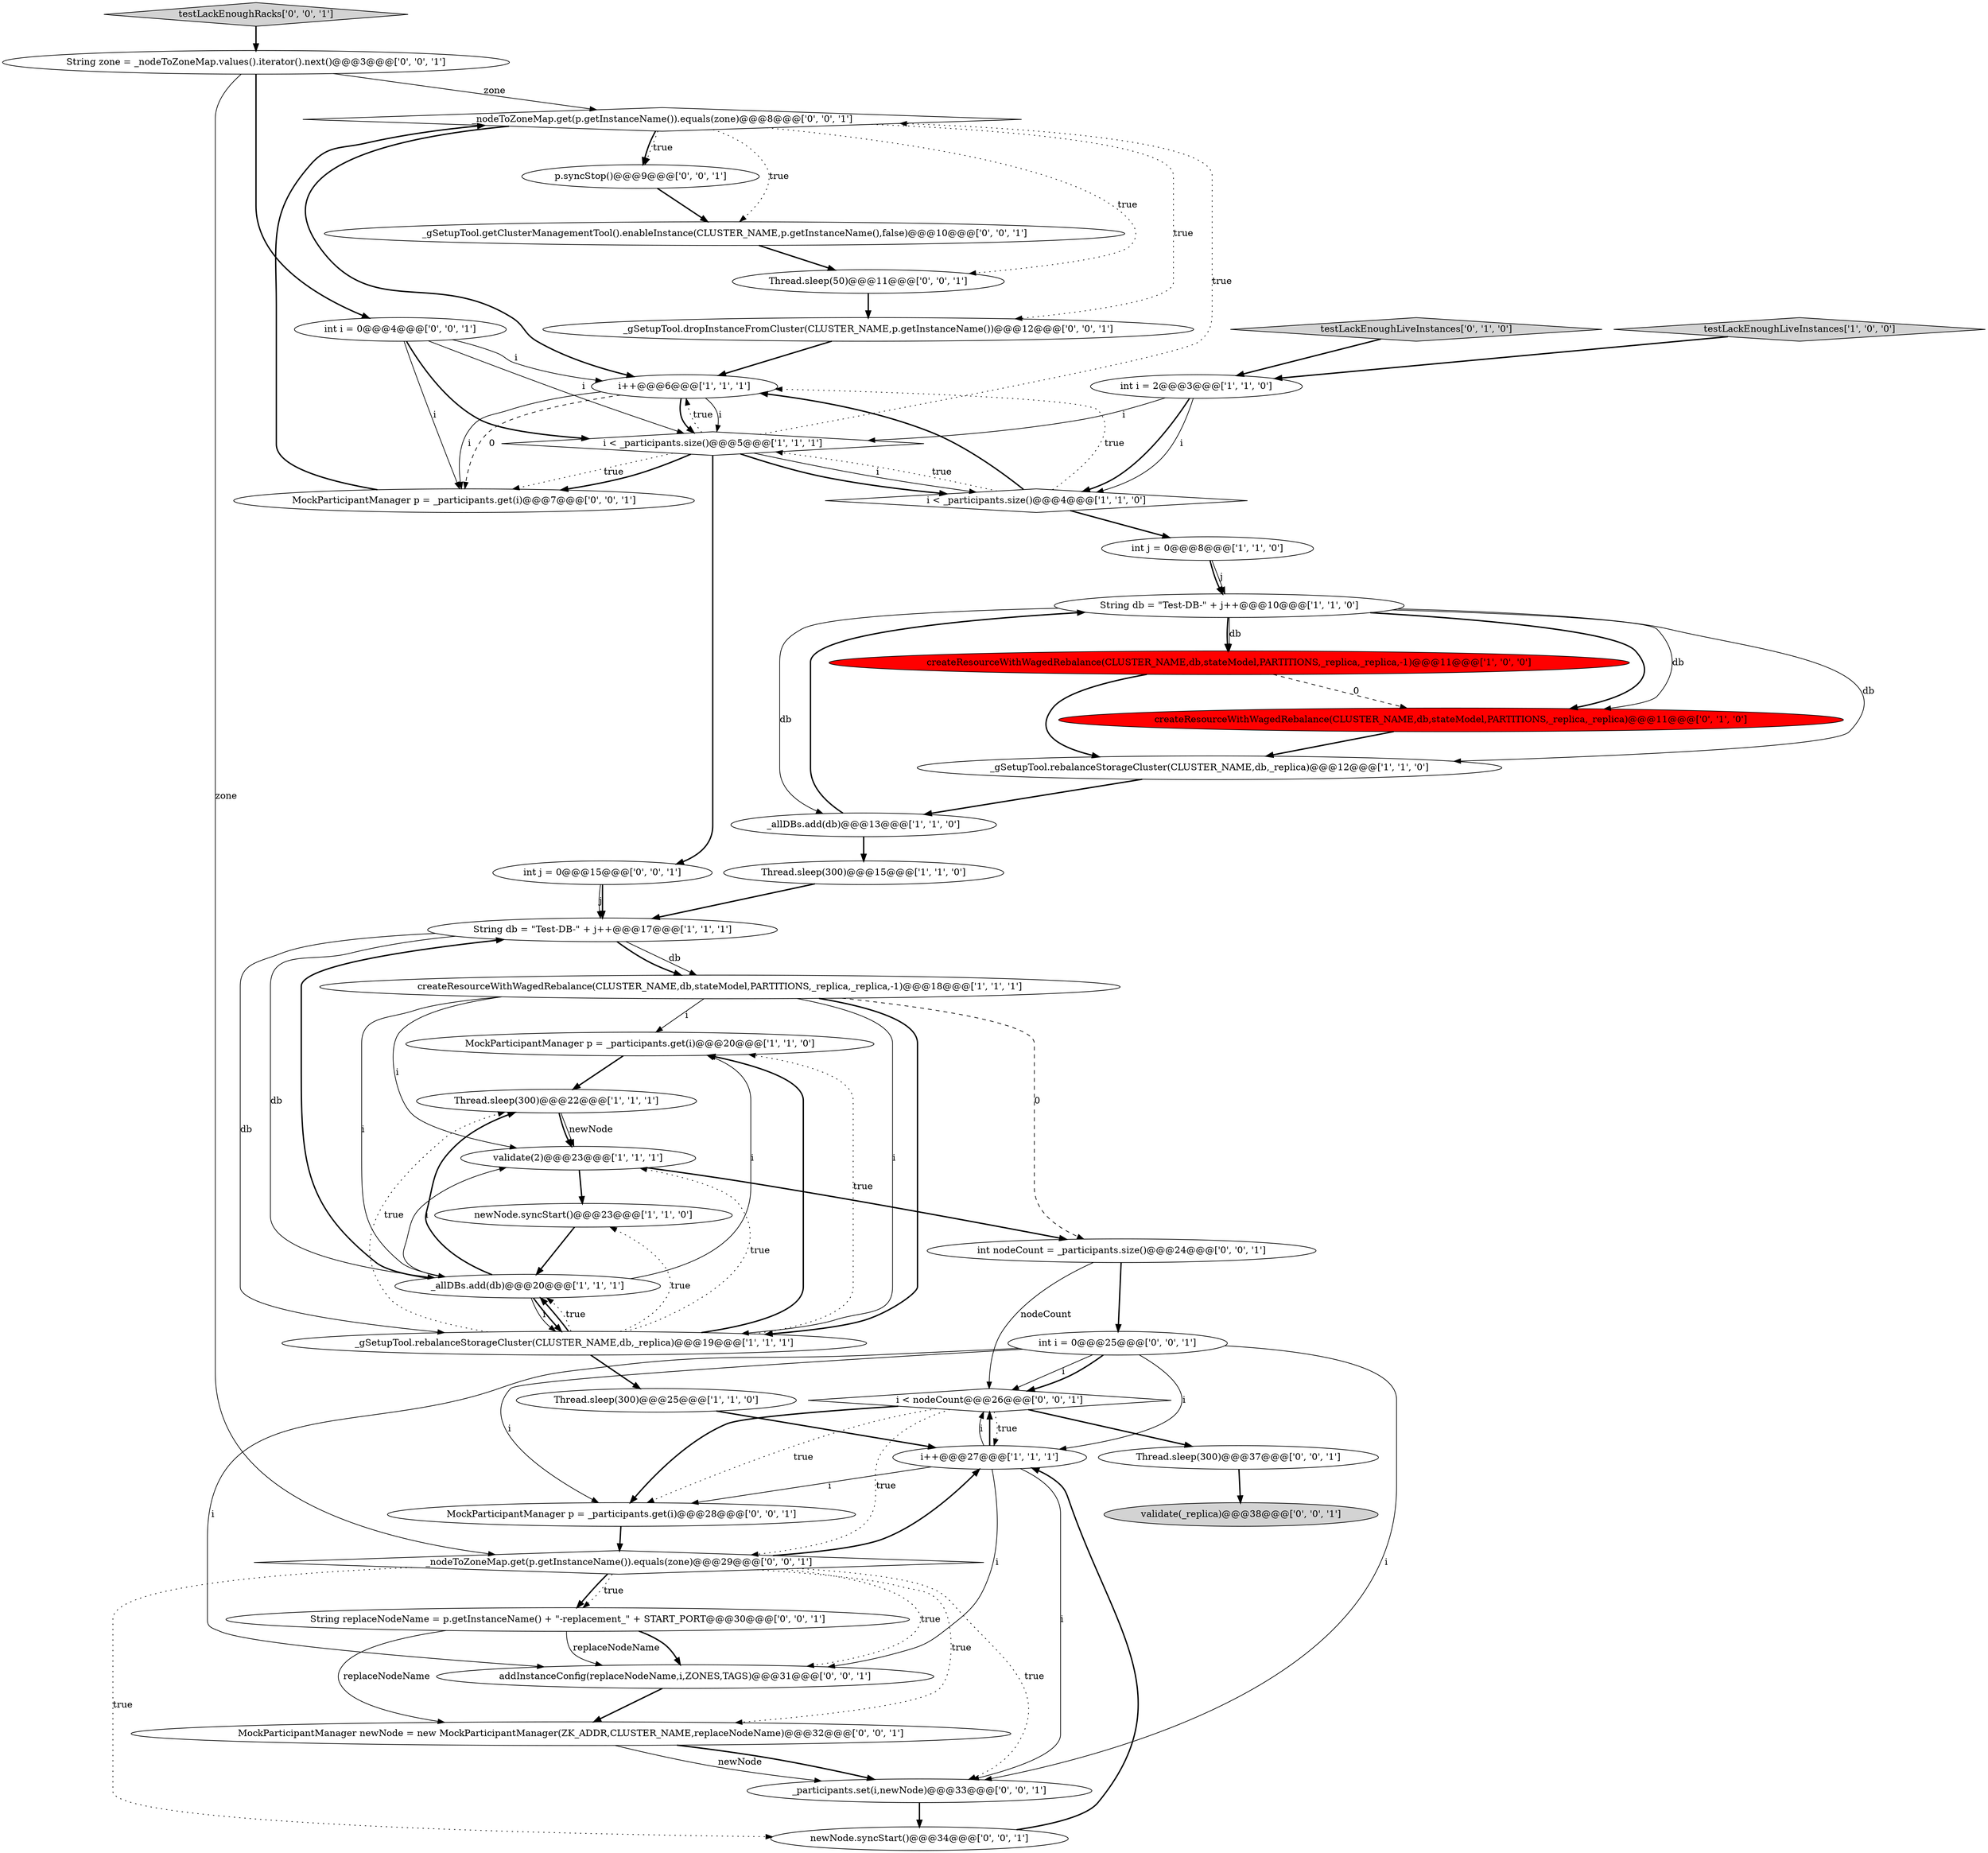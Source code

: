 digraph {
38 [style = filled, label = "int nodeCount = _participants.size()@@@24@@@['0', '0', '1']", fillcolor = white, shape = ellipse image = "AAA0AAABBB3BBB"];
40 [style = filled, label = "Thread.sleep(50)@@@11@@@['0', '0', '1']", fillcolor = white, shape = ellipse image = "AAA0AAABBB3BBB"];
13 [style = filled, label = "i++@@@27@@@['1', '1', '1']", fillcolor = white, shape = ellipse image = "AAA0AAABBB1BBB"];
1 [style = filled, label = "testLackEnoughLiveInstances['1', '0', '0']", fillcolor = lightgray, shape = diamond image = "AAA0AAABBB1BBB"];
12 [style = filled, label = "i < _participants.size()@@@4@@@['1', '1', '0']", fillcolor = white, shape = diamond image = "AAA0AAABBB1BBB"];
16 [style = filled, label = "MockParticipantManager p = _participants.get(i)@@@20@@@['1', '1', '0']", fillcolor = white, shape = ellipse image = "AAA0AAABBB1BBB"];
2 [style = filled, label = "createResourceWithWagedRebalance(CLUSTER_NAME,db,stateModel,PARTITIONS,_replica,_replica,-1)@@@18@@@['1', '1', '1']", fillcolor = white, shape = ellipse image = "AAA0AAABBB1BBB"];
22 [style = filled, label = "testLackEnoughLiveInstances['0', '1', '0']", fillcolor = lightgray, shape = diamond image = "AAA0AAABBB2BBB"];
14 [style = filled, label = "String db = \"Test-DB-\" + j++@@@10@@@['1', '1', '0']", fillcolor = white, shape = ellipse image = "AAA0AAABBB1BBB"];
36 [style = filled, label = "int j = 0@@@15@@@['0', '0', '1']", fillcolor = white, shape = ellipse image = "AAA0AAABBB3BBB"];
37 [style = filled, label = "newNode.syncStart()@@@34@@@['0', '0', '1']", fillcolor = white, shape = ellipse image = "AAA0AAABBB3BBB"];
23 [style = filled, label = "_nodeToZoneMap.get(p.getInstanceName()).equals(zone)@@@8@@@['0', '0', '1']", fillcolor = white, shape = diamond image = "AAA0AAABBB3BBB"];
15 [style = filled, label = "int i = 2@@@3@@@['1', '1', '0']", fillcolor = white, shape = ellipse image = "AAA0AAABBB1BBB"];
41 [style = filled, label = "String zone = _nodeToZoneMap.values().iterator().next()@@@3@@@['0', '0', '1']", fillcolor = white, shape = ellipse image = "AAA0AAABBB3BBB"];
7 [style = filled, label = "i++@@@6@@@['1', '1', '1']", fillcolor = white, shape = ellipse image = "AAA0AAABBB1BBB"];
33 [style = filled, label = "_gSetupTool.dropInstanceFromCluster(CLUSTER_NAME,p.getInstanceName())@@@12@@@['0', '0', '1']", fillcolor = white, shape = ellipse image = "AAA0AAABBB3BBB"];
26 [style = filled, label = "MockParticipantManager p = _participants.get(i)@@@7@@@['0', '0', '1']", fillcolor = white, shape = ellipse image = "AAA0AAABBB3BBB"];
43 [style = filled, label = "String replaceNodeName = p.getInstanceName() + \"-replacement_\" + START_PORT@@@30@@@['0', '0', '1']", fillcolor = white, shape = ellipse image = "AAA0AAABBB3BBB"];
19 [style = filled, label = "String db = \"Test-DB-\" + j++@@@17@@@['1', '1', '1']", fillcolor = white, shape = ellipse image = "AAA0AAABBB1BBB"];
32 [style = filled, label = "testLackEnoughRacks['0', '0', '1']", fillcolor = lightgray, shape = diamond image = "AAA0AAABBB3BBB"];
30 [style = filled, label = "Thread.sleep(300)@@@37@@@['0', '0', '1']", fillcolor = white, shape = ellipse image = "AAA0AAABBB3BBB"];
5 [style = filled, label = "Thread.sleep(300)@@@22@@@['1', '1', '1']", fillcolor = white, shape = ellipse image = "AAA0AAABBB1BBB"];
39 [style = filled, label = "_gSetupTool.getClusterManagementTool().enableInstance(CLUSTER_NAME,p.getInstanceName(),false)@@@10@@@['0', '0', '1']", fillcolor = white, shape = ellipse image = "AAA0AAABBB3BBB"];
9 [style = filled, label = "createResourceWithWagedRebalance(CLUSTER_NAME,db,stateModel,PARTITIONS,_replica,_replica,-1)@@@11@@@['1', '0', '0']", fillcolor = red, shape = ellipse image = "AAA1AAABBB1BBB"];
27 [style = filled, label = "_nodeToZoneMap.get(p.getInstanceName()).equals(zone)@@@29@@@['0', '0', '1']", fillcolor = white, shape = diamond image = "AAA0AAABBB3BBB"];
21 [style = filled, label = "createResourceWithWagedRebalance(CLUSTER_NAME,db,stateModel,PARTITIONS,_replica,_replica)@@@11@@@['0', '1', '0']", fillcolor = red, shape = ellipse image = "AAA1AAABBB2BBB"];
42 [style = filled, label = "p.syncStop()@@@9@@@['0', '0', '1']", fillcolor = white, shape = ellipse image = "AAA0AAABBB3BBB"];
29 [style = filled, label = "i < nodeCount@@@26@@@['0', '0', '1']", fillcolor = white, shape = diamond image = "AAA0AAABBB3BBB"];
8 [style = filled, label = "_gSetupTool.rebalanceStorageCluster(CLUSTER_NAME,db,_replica)@@@19@@@['1', '1', '1']", fillcolor = white, shape = ellipse image = "AAA0AAABBB1BBB"];
34 [style = filled, label = "validate(_replica)@@@38@@@['0', '0', '1']", fillcolor = lightgray, shape = ellipse image = "AAA0AAABBB3BBB"];
11 [style = filled, label = "newNode.syncStart()@@@23@@@['1', '1', '0']", fillcolor = white, shape = ellipse image = "AAA0AAABBB1BBB"];
17 [style = filled, label = "Thread.sleep(300)@@@25@@@['1', '1', '0']", fillcolor = white, shape = ellipse image = "AAA0AAABBB1BBB"];
20 [style = filled, label = "validate(2)@@@23@@@['1', '1', '1']", fillcolor = white, shape = ellipse image = "AAA0AAABBB1BBB"];
18 [style = filled, label = "int j = 0@@@8@@@['1', '1', '0']", fillcolor = white, shape = ellipse image = "AAA0AAABBB1BBB"];
28 [style = filled, label = "addInstanceConfig(replaceNodeName,i,ZONES,TAGS)@@@31@@@['0', '0', '1']", fillcolor = white, shape = ellipse image = "AAA0AAABBB3BBB"];
44 [style = filled, label = "MockParticipantManager p = _participants.get(i)@@@28@@@['0', '0', '1']", fillcolor = white, shape = ellipse image = "AAA0AAABBB3BBB"];
31 [style = filled, label = "_participants.set(i,newNode)@@@33@@@['0', '0', '1']", fillcolor = white, shape = ellipse image = "AAA0AAABBB3BBB"];
3 [style = filled, label = "_allDBs.add(db)@@@13@@@['1', '1', '0']", fillcolor = white, shape = ellipse image = "AAA0AAABBB1BBB"];
10 [style = filled, label = "_gSetupTool.rebalanceStorageCluster(CLUSTER_NAME,db,_replica)@@@12@@@['1', '1', '0']", fillcolor = white, shape = ellipse image = "AAA0AAABBB1BBB"];
25 [style = filled, label = "MockParticipantManager newNode = new MockParticipantManager(ZK_ADDR,CLUSTER_NAME,replaceNodeName)@@@32@@@['0', '0', '1']", fillcolor = white, shape = ellipse image = "AAA0AAABBB3BBB"];
0 [style = filled, label = "Thread.sleep(300)@@@15@@@['1', '1', '0']", fillcolor = white, shape = ellipse image = "AAA0AAABBB1BBB"];
24 [style = filled, label = "int i = 0@@@25@@@['0', '0', '1']", fillcolor = white, shape = ellipse image = "AAA0AAABBB3BBB"];
4 [style = filled, label = "_allDBs.add(db)@@@20@@@['1', '1', '1']", fillcolor = white, shape = ellipse image = "AAA0AAABBB1BBB"];
6 [style = filled, label = "i < _participants.size()@@@5@@@['1', '1', '1']", fillcolor = white, shape = diamond image = "AAA0AAABBB1BBB"];
35 [style = filled, label = "int i = 0@@@4@@@['0', '0', '1']", fillcolor = white, shape = ellipse image = "AAA0AAABBB3BBB"];
27->13 [style = bold, label=""];
13->31 [style = solid, label="i"];
8->16 [style = bold, label=""];
41->27 [style = solid, label="zone"];
21->10 [style = bold, label=""];
31->37 [style = bold, label=""];
22->15 [style = bold, label=""];
5->20 [style = bold, label=""];
29->30 [style = bold, label=""];
8->16 [style = dotted, label="true"];
9->10 [style = bold, label=""];
8->4 [style = dotted, label="true"];
12->7 [style = bold, label=""];
2->8 [style = solid, label="i"];
25->31 [style = bold, label=""];
41->23 [style = solid, label="zone"];
6->26 [style = dotted, label="true"];
14->21 [style = solid, label="db"];
29->13 [style = dotted, label="true"];
9->21 [style = dashed, label="0"];
12->18 [style = bold, label=""];
13->29 [style = solid, label="i"];
28->25 [style = bold, label=""];
29->44 [style = bold, label=""];
4->8 [style = bold, label=""];
14->9 [style = bold, label=""];
14->9 [style = solid, label="db"];
7->6 [style = solid, label="i"];
8->20 [style = dotted, label="true"];
8->4 [style = bold, label=""];
6->12 [style = solid, label="i"];
7->26 [style = dashed, label="0"];
19->2 [style = solid, label="db"];
33->7 [style = bold, label=""];
36->19 [style = solid, label="j"];
27->25 [style = dotted, label="true"];
0->19 [style = bold, label=""];
4->19 [style = bold, label=""];
30->34 [style = bold, label=""];
19->2 [style = bold, label=""];
20->38 [style = bold, label=""];
23->42 [style = dotted, label="true"];
4->8 [style = solid, label="i"];
19->4 [style = solid, label="db"];
15->6 [style = solid, label="i"];
3->0 [style = bold, label=""];
23->40 [style = dotted, label="true"];
8->17 [style = bold, label=""];
38->29 [style = solid, label="nodeCount"];
12->6 [style = dotted, label="true"];
2->4 [style = solid, label="i"];
7->6 [style = bold, label=""];
6->7 [style = dotted, label="true"];
24->29 [style = solid, label="i"];
15->12 [style = bold, label=""];
23->7 [style = bold, label=""];
23->33 [style = dotted, label="true"];
37->13 [style = bold, label=""];
12->7 [style = dotted, label="true"];
14->21 [style = bold, label=""];
4->20 [style = solid, label="i"];
5->20 [style = solid, label="newNode"];
6->26 [style = bold, label=""];
27->43 [style = bold, label=""];
35->7 [style = solid, label="i"];
24->13 [style = solid, label="i"];
38->24 [style = bold, label=""];
24->44 [style = solid, label="i"];
11->4 [style = bold, label=""];
42->39 [style = bold, label=""];
14->10 [style = solid, label="db"];
25->31 [style = solid, label="newNode"];
14->3 [style = solid, label="db"];
27->37 [style = dotted, label="true"];
2->20 [style = solid, label="i"];
23->42 [style = bold, label=""];
23->39 [style = dotted, label="true"];
40->33 [style = bold, label=""];
4->16 [style = solid, label="i"];
39->40 [style = bold, label=""];
27->31 [style = dotted, label="true"];
16->5 [style = bold, label=""];
8->11 [style = dotted, label="true"];
32->41 [style = bold, label=""];
17->13 [style = bold, label=""];
13->28 [style = solid, label="i"];
43->25 [style = solid, label="replaceNodeName"];
4->5 [style = bold, label=""];
36->19 [style = bold, label=""];
20->11 [style = bold, label=""];
41->35 [style = bold, label=""];
6->12 [style = bold, label=""];
24->28 [style = solid, label="i"];
27->43 [style = dotted, label="true"];
18->14 [style = solid, label="j"];
35->6 [style = bold, label=""];
29->27 [style = dotted, label="true"];
1->15 [style = bold, label=""];
3->14 [style = bold, label=""];
6->23 [style = dotted, label="true"];
29->44 [style = dotted, label="true"];
10->3 [style = bold, label=""];
24->29 [style = bold, label=""];
15->12 [style = solid, label="i"];
2->38 [style = dashed, label="0"];
6->36 [style = bold, label=""];
35->26 [style = solid, label="i"];
43->28 [style = bold, label=""];
35->6 [style = solid, label="i"];
27->28 [style = dotted, label="true"];
13->29 [style = bold, label=""];
13->44 [style = solid, label="i"];
8->5 [style = dotted, label="true"];
24->31 [style = solid, label="i"];
26->23 [style = bold, label=""];
19->8 [style = solid, label="db"];
44->27 [style = bold, label=""];
7->26 [style = solid, label="i"];
18->14 [style = bold, label=""];
2->16 [style = solid, label="i"];
2->8 [style = bold, label=""];
43->28 [style = solid, label="replaceNodeName"];
}
